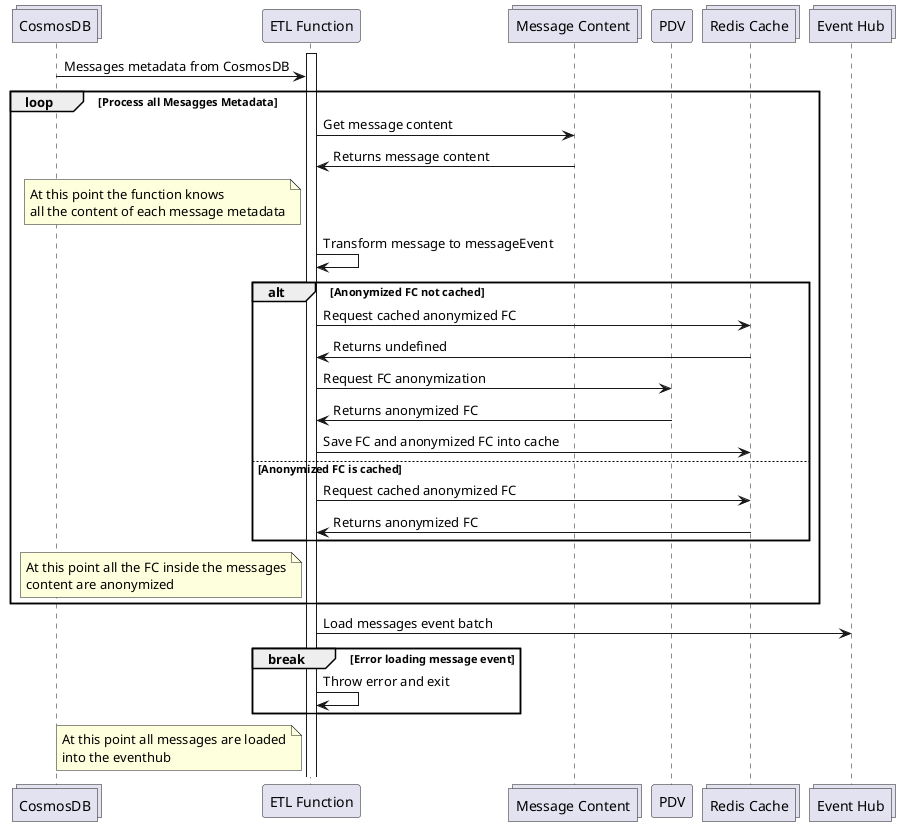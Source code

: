 @startuml messages-ingestion-flow
collections "CosmosDB" as CosmosDB
participant "ETL Function" as etlFunc
collections "Message Content" as MessageContent
participant "PDV" as PDV
collections "Redis Cache" as redis
collections "Event Hub" as EventHub

activate etlFunc
CosmosDB -> etlFunc: Messages metadata from CosmosDB

loop Process all Mesagges Metadata
  etlFunc -> MessageContent: Get message content
  MessageContent -> etlFunc: Returns message content
  note left of etlFunc
    At this point the function knows
    all the content of each message metadata
  end note
  etlFunc -> etlFunc: Transform message to messageEvent

  alt Anonymized FC not cached
    etlFunc -> redis: Request cached anonymized FC
    redis -> etlFunc: Returns undefined
    etlFunc -> PDV: Request FC anonymization
    PDV -> etlFunc: Returns anonymized FC
    etlFunc -> redis: Save FC and anonymized FC into cache
  else Anonymized FC is cached
    etlFunc -> redis: Request cached anonymized FC
    redis -> etlFunc: Returns anonymized FC
  end

  note left of etlFunc
    At this point all the FC inside the messages
    content are anonymized
  end note

end

etlFunc -> EventHub: Load messages event batch
break Error loading message event
    etlFunc -> etlFunc: Throw error and exit
end
note left of etlFunc
    At this point all messages are loaded
    into the eventhub
end note

@enduml
